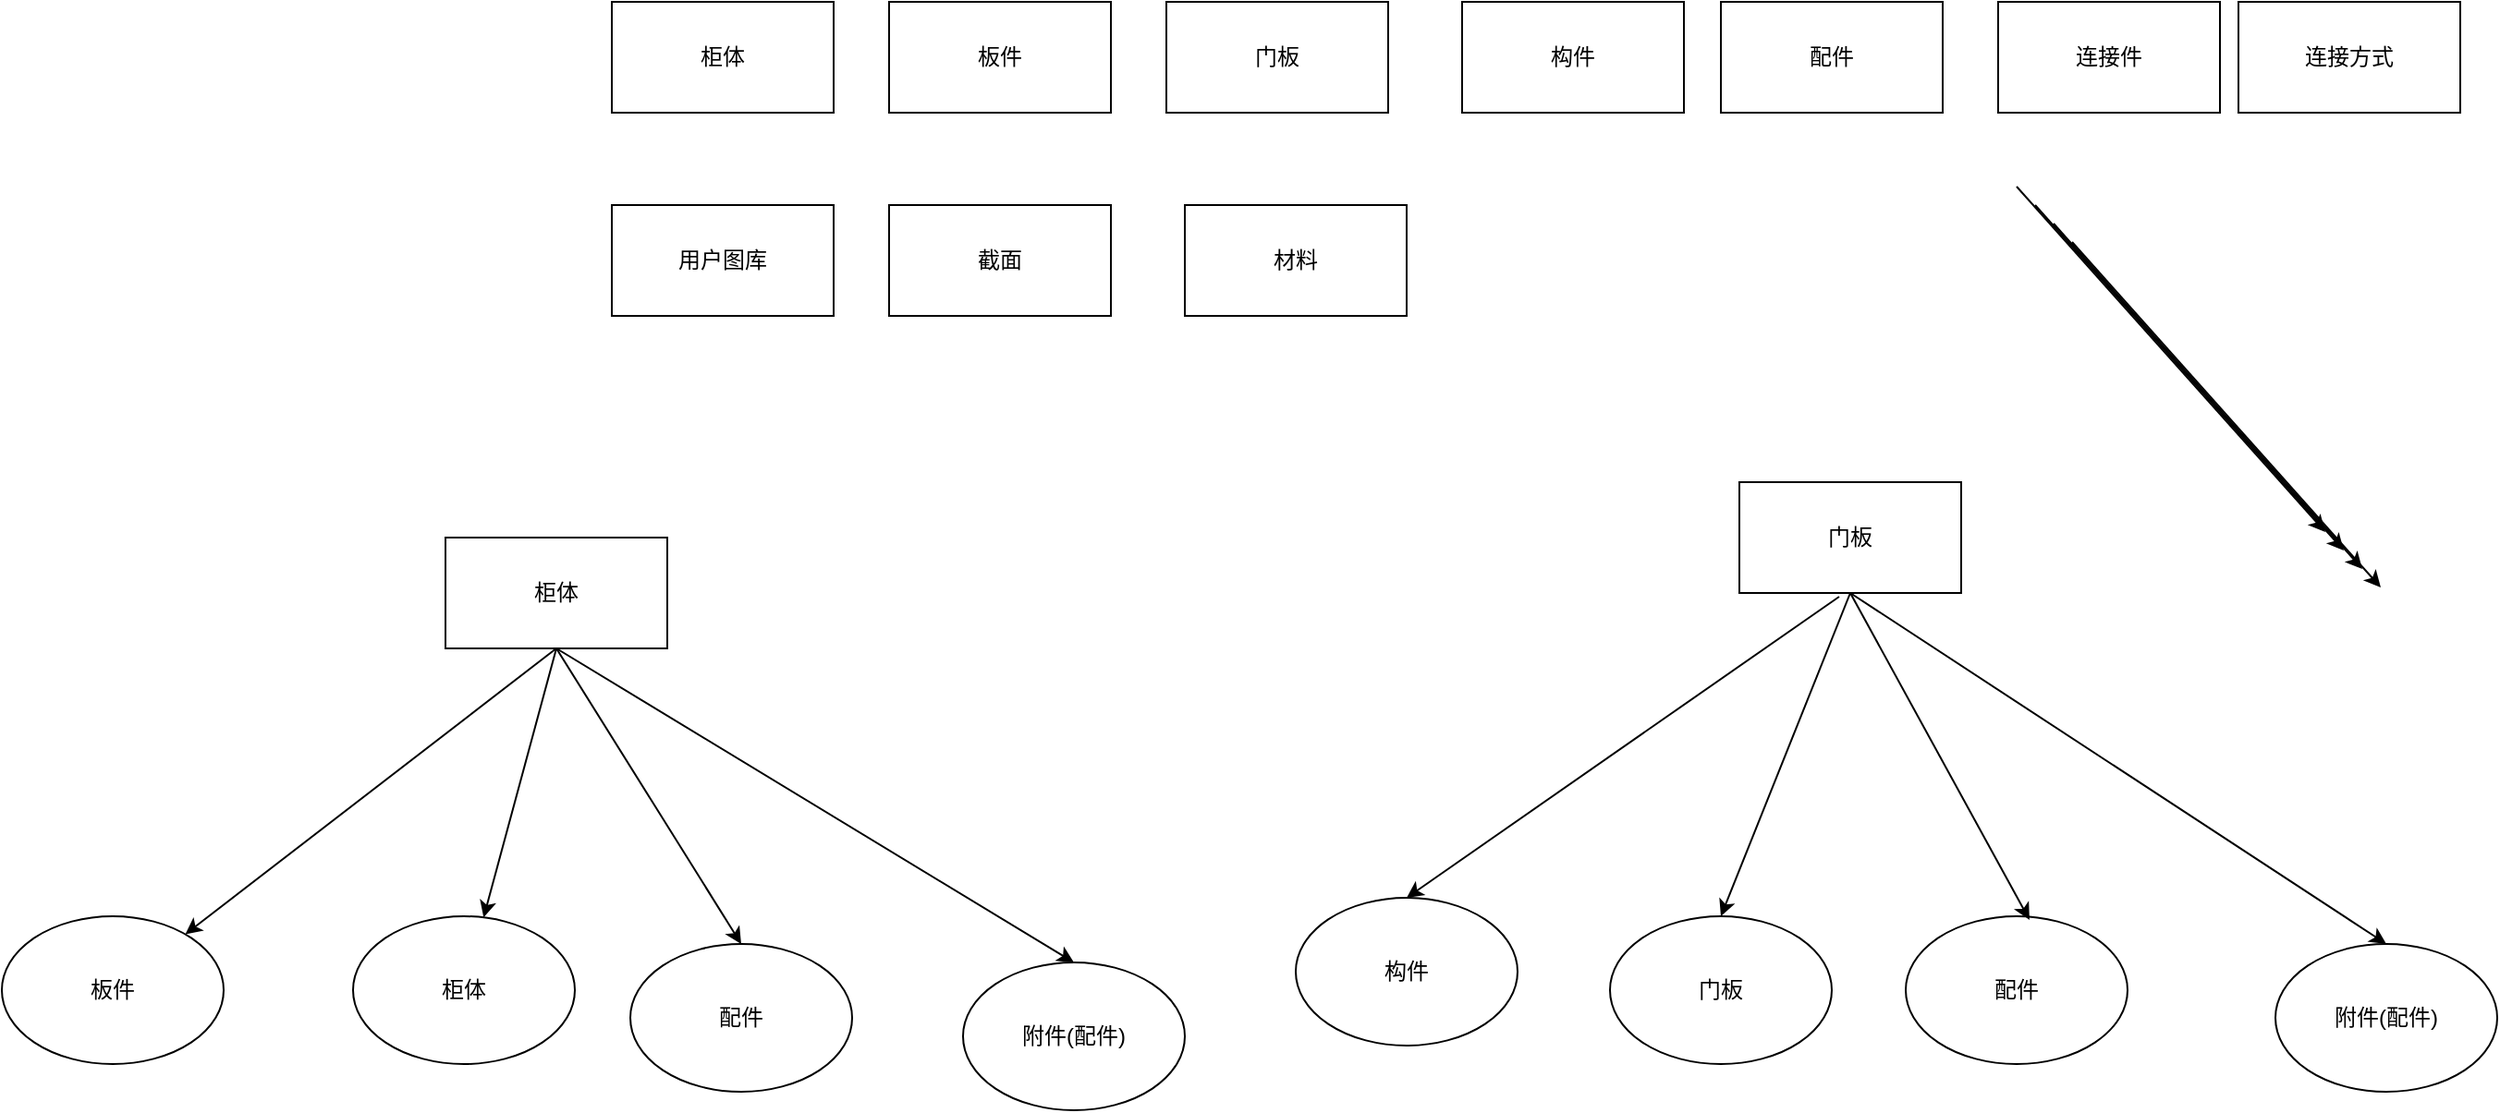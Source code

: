 <mxfile version="24.7.3" type="github">
  <diagram name="第 1 页" id="m2kS1PemUTTRJRQWlGag">
    <mxGraphModel dx="3074" dy="1927" grid="1" gridSize="10" guides="1" tooltips="1" connect="1" arrows="1" fold="1" page="1" pageScale="1" pageWidth="827" pageHeight="1169" math="0" shadow="0">
      <root>
        <mxCell id="0" />
        <mxCell id="1" parent="0" />
        <mxCell id="LrHMKjxdgI11mjq6J2Rf-6" value="板件" style="rounded=0;whiteSpace=wrap;html=1;" vertex="1" parent="1">
          <mxGeometry x="-600" y="-270" width="120" height="60" as="geometry" />
        </mxCell>
        <mxCell id="LrHMKjxdgI11mjq6J2Rf-7" value="门板" style="rounded=0;whiteSpace=wrap;html=1;" vertex="1" parent="1">
          <mxGeometry x="-450" y="-270" width="120" height="60" as="geometry" />
        </mxCell>
        <mxCell id="LrHMKjxdgI11mjq6J2Rf-8" value="截面" style="rounded=0;whiteSpace=wrap;html=1;" vertex="1" parent="1">
          <mxGeometry x="-600" y="-160" width="120" height="60" as="geometry" />
        </mxCell>
        <mxCell id="LrHMKjxdgI11mjq6J2Rf-9" value="用户图库" style="rounded=0;whiteSpace=wrap;html=1;" vertex="1" parent="1">
          <mxGeometry x="-750" y="-160" width="120" height="60" as="geometry" />
        </mxCell>
        <mxCell id="LrHMKjxdgI11mjq6J2Rf-10" value="配件" style="rounded=0;whiteSpace=wrap;html=1;" vertex="1" parent="1">
          <mxGeometry x="-150" y="-270" width="120" height="60" as="geometry" />
        </mxCell>
        <mxCell id="LrHMKjxdgI11mjq6J2Rf-11" value="材料" style="rounded=0;whiteSpace=wrap;html=1;" vertex="1" parent="1">
          <mxGeometry x="-440" y="-160" width="120" height="60" as="geometry" />
        </mxCell>
        <mxCell id="LrHMKjxdgI11mjq6J2Rf-12" value="连接件" style="rounded=0;whiteSpace=wrap;html=1;" vertex="1" parent="1">
          <mxGeometry y="-270" width="120" height="60" as="geometry" />
        </mxCell>
        <mxCell id="LrHMKjxdgI11mjq6J2Rf-13" value="连接方式" style="rounded=0;whiteSpace=wrap;html=1;" vertex="1" parent="1">
          <mxGeometry x="130" y="-270" width="120" height="60" as="geometry" />
        </mxCell>
        <mxCell id="LrHMKjxdgI11mjq6J2Rf-18" value="构件" style="rounded=0;whiteSpace=wrap;html=1;" vertex="1" parent="1">
          <mxGeometry x="-290" y="-270" width="120" height="60" as="geometry" />
        </mxCell>
        <mxCell id="LrHMKjxdgI11mjq6J2Rf-22" style="rounded=0;orthogonalLoop=1;jettySize=auto;html=1;exitX=0.5;exitY=1;exitDx=0;exitDy=0;" edge="1" parent="1" source="LrHMKjxdgI11mjq6J2Rf-19" target="LrHMKjxdgI11mjq6J2Rf-20">
          <mxGeometry relative="1" as="geometry" />
        </mxCell>
        <mxCell id="LrHMKjxdgI11mjq6J2Rf-19" value="柜体" style="rounded=0;whiteSpace=wrap;html=1;" vertex="1" parent="1">
          <mxGeometry x="-840" y="20" width="120" height="60" as="geometry" />
        </mxCell>
        <mxCell id="LrHMKjxdgI11mjq6J2Rf-20" value="板件" style="ellipse;whiteSpace=wrap;html=1;" vertex="1" parent="1">
          <mxGeometry x="-1080" y="225" width="120" height="80" as="geometry" />
        </mxCell>
        <mxCell id="LrHMKjxdgI11mjq6J2Rf-21" value="柜体" style="ellipse;whiteSpace=wrap;html=1;" vertex="1" parent="1">
          <mxGeometry x="-890" y="225" width="120" height="80" as="geometry" />
        </mxCell>
        <mxCell id="LrHMKjxdgI11mjq6J2Rf-24" style="rounded=0;orthogonalLoop=1;jettySize=auto;html=1;exitX=0.5;exitY=1;exitDx=0;exitDy=0;" edge="1" parent="1" source="LrHMKjxdgI11mjq6J2Rf-19" target="LrHMKjxdgI11mjq6J2Rf-21">
          <mxGeometry relative="1" as="geometry">
            <mxPoint x="-850" y="109" as="sourcePoint" />
            <mxPoint x="-970" y="245" as="targetPoint" />
          </mxGeometry>
        </mxCell>
        <mxCell id="LrHMKjxdgI11mjq6J2Rf-25" value="柜体" style="rounded=0;whiteSpace=wrap;html=1;" vertex="1" parent="1">
          <mxGeometry x="-750" y="-270" width="120" height="60" as="geometry" />
        </mxCell>
        <mxCell id="LrHMKjxdgI11mjq6J2Rf-26" value="门板" style="rounded=0;whiteSpace=wrap;html=1;" vertex="1" parent="1">
          <mxGeometry x="-140" y="-10" width="120" height="60" as="geometry" />
        </mxCell>
        <mxCell id="LrHMKjxdgI11mjq6J2Rf-27" value="构件" style="ellipse;whiteSpace=wrap;html=1;" vertex="1" parent="1">
          <mxGeometry x="-380" y="215" width="120" height="80" as="geometry" />
        </mxCell>
        <mxCell id="LrHMKjxdgI11mjq6J2Rf-28" value="门板" style="ellipse;whiteSpace=wrap;html=1;" vertex="1" parent="1">
          <mxGeometry x="-210" y="225" width="120" height="80" as="geometry" />
        </mxCell>
        <mxCell id="LrHMKjxdgI11mjq6J2Rf-29" style="rounded=0;orthogonalLoop=1;jettySize=auto;html=1;exitX=0.45;exitY=1.033;exitDx=0;exitDy=0;exitPerimeter=0;entryX=0.5;entryY=0;entryDx=0;entryDy=0;" edge="1" parent="1" source="LrHMKjxdgI11mjq6J2Rf-26" target="LrHMKjxdgI11mjq6J2Rf-27">
          <mxGeometry relative="1" as="geometry">
            <mxPoint x="-597" y="124" as="sourcePoint" />
            <mxPoint x="-531" y="238" as="targetPoint" />
          </mxGeometry>
        </mxCell>
        <mxCell id="LrHMKjxdgI11mjq6J2Rf-30" style="rounded=0;orthogonalLoop=1;jettySize=auto;html=1;exitX=0.5;exitY=1;exitDx=0;exitDy=0;entryX=0.5;entryY=0;entryDx=0;entryDy=0;" edge="1" parent="1" source="LrHMKjxdgI11mjq6J2Rf-26" target="LrHMKjxdgI11mjq6J2Rf-28">
          <mxGeometry relative="1" as="geometry">
            <mxPoint x="-90" y="105" as="sourcePoint" />
            <mxPoint x="-24" y="219" as="targetPoint" />
          </mxGeometry>
        </mxCell>
        <mxCell id="LrHMKjxdgI11mjq6J2Rf-31" value="配件" style="ellipse;whiteSpace=wrap;html=1;" vertex="1" parent="1">
          <mxGeometry x="-50" y="225" width="120" height="80" as="geometry" />
        </mxCell>
        <mxCell id="LrHMKjxdgI11mjq6J2Rf-32" style="rounded=0;orthogonalLoop=1;jettySize=auto;html=1;exitX=0.5;exitY=1;exitDx=0;exitDy=0;entryX=0.558;entryY=0.025;entryDx=0;entryDy=0;entryPerimeter=0;" edge="1" parent="1" source="LrHMKjxdgI11mjq6J2Rf-26" target="LrHMKjxdgI11mjq6J2Rf-31">
          <mxGeometry relative="1" as="geometry">
            <mxPoint x="-220" y="125" as="sourcePoint" />
            <mxPoint x="-140" y="235" as="targetPoint" />
          </mxGeometry>
        </mxCell>
        <mxCell id="LrHMKjxdgI11mjq6J2Rf-33" value="配件" style="ellipse;whiteSpace=wrap;html=1;" vertex="1" parent="1">
          <mxGeometry x="-740" y="240" width="120" height="80" as="geometry" />
        </mxCell>
        <mxCell id="LrHMKjxdgI11mjq6J2Rf-34" style="rounded=0;orthogonalLoop=1;jettySize=auto;html=1;exitX=0.5;exitY=1;exitDx=0;exitDy=0;entryX=0.5;entryY=0;entryDx=0;entryDy=0;" edge="1" parent="1" source="LrHMKjxdgI11mjq6J2Rf-19" target="LrHMKjxdgI11mjq6J2Rf-33">
          <mxGeometry relative="1" as="geometry">
            <mxPoint x="-740" y="110" as="sourcePoint" />
            <mxPoint x="-650" y="224" as="targetPoint" />
          </mxGeometry>
        </mxCell>
        <mxCell id="LrHMKjxdgI11mjq6J2Rf-35" value="附件(配件)" style="ellipse;whiteSpace=wrap;html=1;" vertex="1" parent="1">
          <mxGeometry x="-560" y="250" width="120" height="80" as="geometry" />
        </mxCell>
        <mxCell id="LrHMKjxdgI11mjq6J2Rf-36" style="rounded=0;orthogonalLoop=1;jettySize=auto;html=1;exitX=0.5;exitY=1;exitDx=0;exitDy=0;entryX=0.5;entryY=0;entryDx=0;entryDy=0;" edge="1" parent="1" source="LrHMKjxdgI11mjq6J2Rf-19" target="LrHMKjxdgI11mjq6J2Rf-35">
          <mxGeometry relative="1" as="geometry">
            <mxPoint x="-710" y="85" as="sourcePoint" />
            <mxPoint x="-560" y="215" as="targetPoint" />
          </mxGeometry>
        </mxCell>
        <mxCell id="LrHMKjxdgI11mjq6J2Rf-37" value="附件(配件)" style="ellipse;whiteSpace=wrap;html=1;" vertex="1" parent="1">
          <mxGeometry x="150" y="240" width="120" height="80" as="geometry" />
        </mxCell>
        <mxCell id="LrHMKjxdgI11mjq6J2Rf-38" style="rounded=0;orthogonalLoop=1;jettySize=auto;html=1;exitX=0.5;exitY=1;exitDx=0;exitDy=0;entryX=0.558;entryY=0.025;entryDx=0;entryDy=0;entryPerimeter=0;" edge="1" parent="1">
          <mxGeometry relative="1" as="geometry">
            <mxPoint x="10" y="-170" as="sourcePoint" />
            <mxPoint x="177" y="17" as="targetPoint" />
          </mxGeometry>
        </mxCell>
        <mxCell id="LrHMKjxdgI11mjq6J2Rf-39" style="rounded=0;orthogonalLoop=1;jettySize=auto;html=1;exitX=0.5;exitY=1;exitDx=0;exitDy=0;entryX=0.558;entryY=0.025;entryDx=0;entryDy=0;entryPerimeter=0;" edge="1" parent="1">
          <mxGeometry relative="1" as="geometry">
            <mxPoint x="20" y="-160" as="sourcePoint" />
            <mxPoint x="187" y="27" as="targetPoint" />
          </mxGeometry>
        </mxCell>
        <mxCell id="LrHMKjxdgI11mjq6J2Rf-40" style="rounded=0;orthogonalLoop=1;jettySize=auto;html=1;exitX=0.5;exitY=1;exitDx=0;exitDy=0;entryX=0.558;entryY=0.025;entryDx=0;entryDy=0;entryPerimeter=0;" edge="1" parent="1">
          <mxGeometry relative="1" as="geometry">
            <mxPoint x="30" y="-150" as="sourcePoint" />
            <mxPoint x="197" y="37" as="targetPoint" />
          </mxGeometry>
        </mxCell>
        <mxCell id="LrHMKjxdgI11mjq6J2Rf-41" style="rounded=0;orthogonalLoop=1;jettySize=auto;html=1;exitX=0.5;exitY=1;exitDx=0;exitDy=0;entryX=0.558;entryY=0.025;entryDx=0;entryDy=0;entryPerimeter=0;" edge="1" parent="1">
          <mxGeometry relative="1" as="geometry">
            <mxPoint x="40" y="-140" as="sourcePoint" />
            <mxPoint x="207" y="47" as="targetPoint" />
          </mxGeometry>
        </mxCell>
        <mxCell id="LrHMKjxdgI11mjq6J2Rf-42" style="rounded=0;orthogonalLoop=1;jettySize=auto;html=1;exitX=0.5;exitY=1;exitDx=0;exitDy=0;entryX=0.5;entryY=0;entryDx=0;entryDy=0;" edge="1" parent="1" source="LrHMKjxdgI11mjq6J2Rf-26" target="LrHMKjxdgI11mjq6J2Rf-37">
          <mxGeometry relative="1" as="geometry">
            <mxPoint x="-47" y="53" as="sourcePoint" />
            <mxPoint x="120" y="240" as="targetPoint" />
          </mxGeometry>
        </mxCell>
      </root>
    </mxGraphModel>
  </diagram>
</mxfile>
